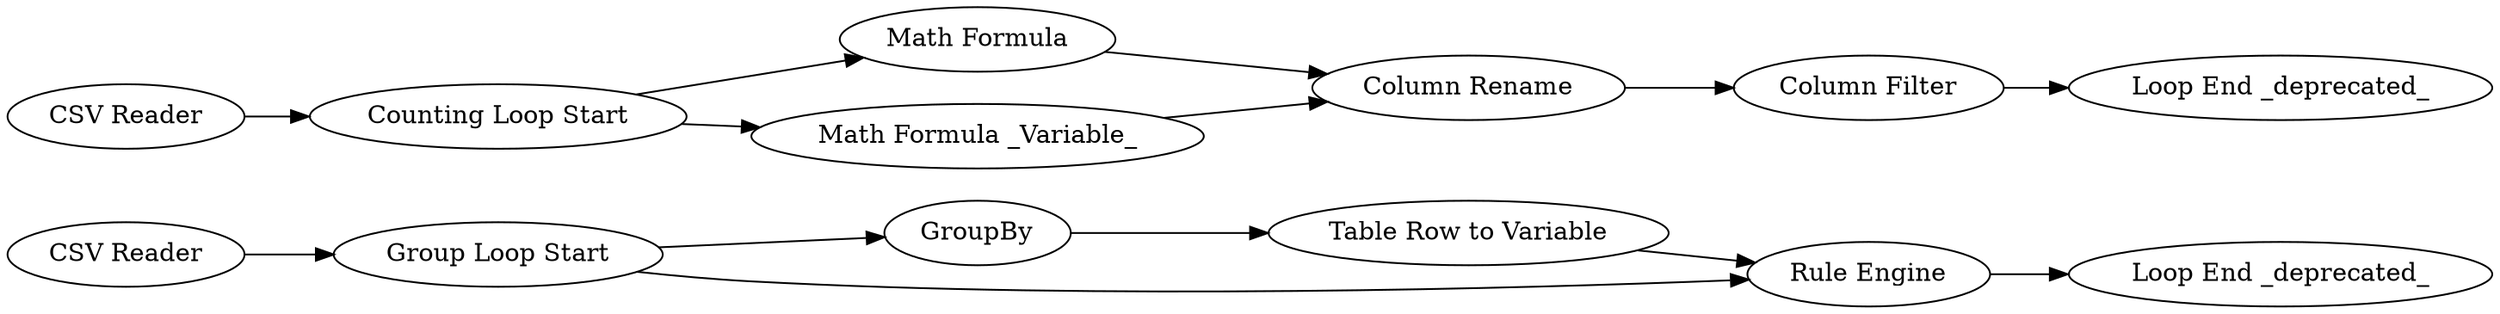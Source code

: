 digraph {
	1 [label="CSV Reader"]
	2 [label="Group Loop Start"]
	3 [label=GroupBy]
	4 [label="Table Row to Variable"]
	5 [label="Rule Engine"]
	28 [label="Loop End _deprecated_"]
	29 [label="CSV Reader"]
	30 [label="Counting Loop Start"]
	31 [label="Math Formula"]
	32 [label="Column Rename"]
	33 [label="Column Filter"]
	34 [label="Loop End _deprecated_"]
	35 [label="Math Formula _Variable_"]
	1 -> 2
	2 -> 3
	2 -> 5
	3 -> 4
	4 -> 5
	5 -> 28
	29 -> 30
	30 -> 31
	30 -> 35
	31 -> 32
	32 -> 33
	33 -> 34
	35 -> 32
	rankdir=LR
}
